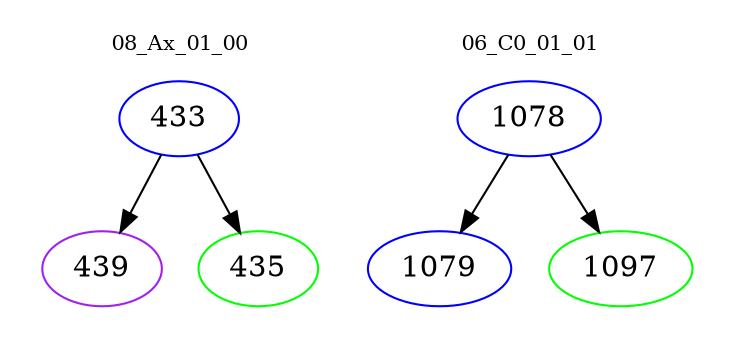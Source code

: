 digraph{
subgraph cluster_0 {
color = white
label = "08_Ax_01_00";
fontsize=10;
T0_433 [label="433", color="blue"]
T0_433 -> T0_439 [color="black"]
T0_439 [label="439", color="purple"]
T0_433 -> T0_435 [color="black"]
T0_435 [label="435", color="green"]
}
subgraph cluster_1 {
color = white
label = "06_C0_01_01";
fontsize=10;
T1_1078 [label="1078", color="blue"]
T1_1078 -> T1_1079 [color="black"]
T1_1079 [label="1079", color="blue"]
T1_1078 -> T1_1097 [color="black"]
T1_1097 [label="1097", color="green"]
}
}
